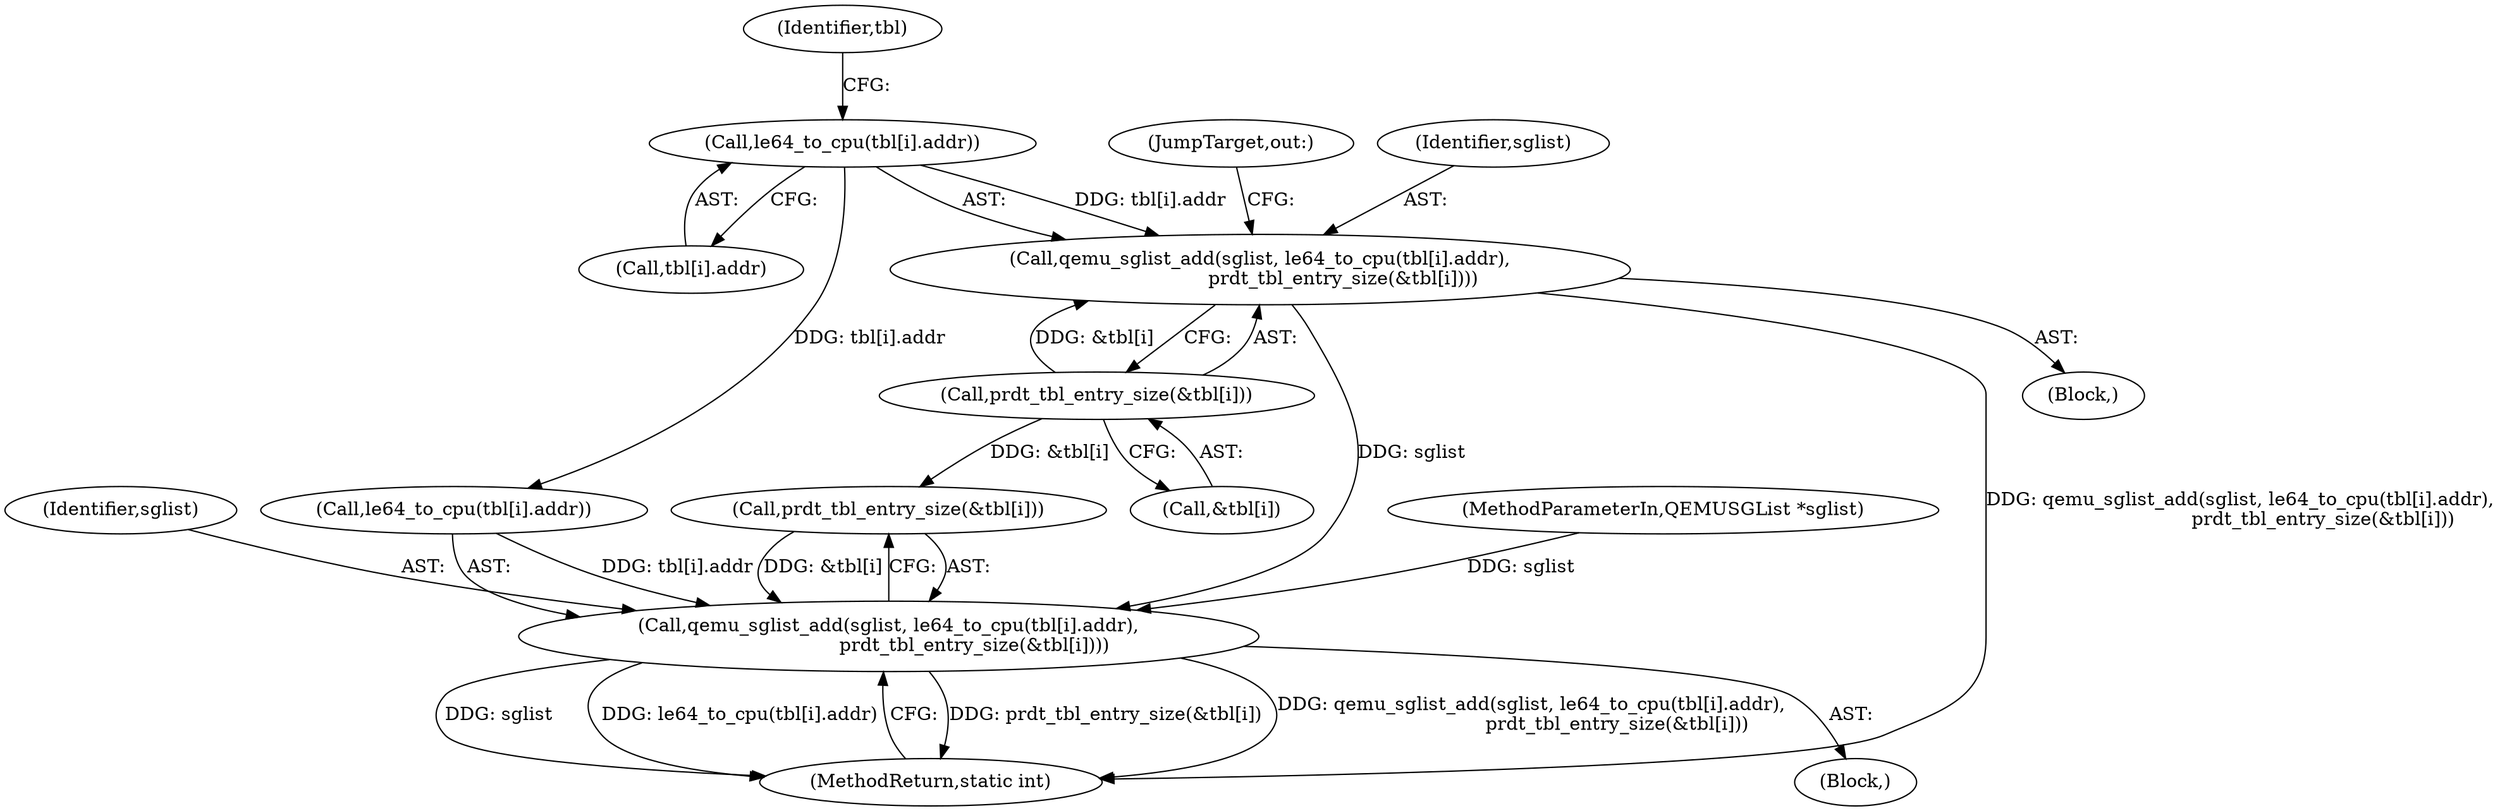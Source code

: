 digraph "0_qemu_3251bdcf1c67427d964517053c3d185b46e618e8@pointer" {
"1000304" [label="(Call,qemu_sglist_add(sglist, le64_to_cpu(tbl[i].addr),\n                            prdt_tbl_entry_size(&tbl[i])))"];
"1000306" [label="(Call,le64_to_cpu(tbl[i].addr))"];
"1000312" [label="(Call,prdt_tbl_entry_size(&tbl[i]))"];
"1000328" [label="(Call,qemu_sglist_add(sglist, le64_to_cpu(tbl[i].addr),\n                             prdt_tbl_entry_size(&tbl[i])))"];
"1000313" [label="(Call,&tbl[i])"];
"1000306" [label="(Call,le64_to_cpu(tbl[i].addr))"];
"1000328" [label="(Call,qemu_sglist_add(sglist, le64_to_cpu(tbl[i].addr),\n                             prdt_tbl_entry_size(&tbl[i])))"];
"1000304" [label="(Call,qemu_sglist_add(sglist, le64_to_cpu(tbl[i].addr),\n                            prdt_tbl_entry_size(&tbl[i])))"];
"1000341" [label="(MethodReturn,static int)"];
"1000336" [label="(Call,prdt_tbl_entry_size(&tbl[i]))"];
"1000105" [label="(MethodParameterIn,QEMUSGList *sglist)"];
"1000305" [label="(Identifier,sglist)"];
"1000307" [label="(Call,tbl[i].addr)"];
"1000315" [label="(Identifier,tbl)"];
"1000107" [label="(Block,)"];
"1000290" [label="(Block,)"];
"1000329" [label="(Identifier,sglist)"];
"1000317" [label="(JumpTarget,out:)"];
"1000312" [label="(Call,prdt_tbl_entry_size(&tbl[i]))"];
"1000330" [label="(Call,le64_to_cpu(tbl[i].addr))"];
"1000304" -> "1000290"  [label="AST: "];
"1000304" -> "1000312"  [label="CFG: "];
"1000305" -> "1000304"  [label="AST: "];
"1000306" -> "1000304"  [label="AST: "];
"1000312" -> "1000304"  [label="AST: "];
"1000317" -> "1000304"  [label="CFG: "];
"1000304" -> "1000341"  [label="DDG: qemu_sglist_add(sglist, le64_to_cpu(tbl[i].addr),\n                            prdt_tbl_entry_size(&tbl[i]))"];
"1000306" -> "1000304"  [label="DDG: tbl[i].addr"];
"1000312" -> "1000304"  [label="DDG: &tbl[i]"];
"1000304" -> "1000328"  [label="DDG: sglist"];
"1000306" -> "1000307"  [label="CFG: "];
"1000307" -> "1000306"  [label="AST: "];
"1000315" -> "1000306"  [label="CFG: "];
"1000306" -> "1000330"  [label="DDG: tbl[i].addr"];
"1000312" -> "1000313"  [label="CFG: "];
"1000313" -> "1000312"  [label="AST: "];
"1000312" -> "1000336"  [label="DDG: &tbl[i]"];
"1000328" -> "1000107"  [label="AST: "];
"1000328" -> "1000336"  [label="CFG: "];
"1000329" -> "1000328"  [label="AST: "];
"1000330" -> "1000328"  [label="AST: "];
"1000336" -> "1000328"  [label="AST: "];
"1000341" -> "1000328"  [label="CFG: "];
"1000328" -> "1000341"  [label="DDG: prdt_tbl_entry_size(&tbl[i])"];
"1000328" -> "1000341"  [label="DDG: qemu_sglist_add(sglist, le64_to_cpu(tbl[i].addr),\n                             prdt_tbl_entry_size(&tbl[i]))"];
"1000328" -> "1000341"  [label="DDG: sglist"];
"1000328" -> "1000341"  [label="DDG: le64_to_cpu(tbl[i].addr)"];
"1000105" -> "1000328"  [label="DDG: sglist"];
"1000330" -> "1000328"  [label="DDG: tbl[i].addr"];
"1000336" -> "1000328"  [label="DDG: &tbl[i]"];
}
